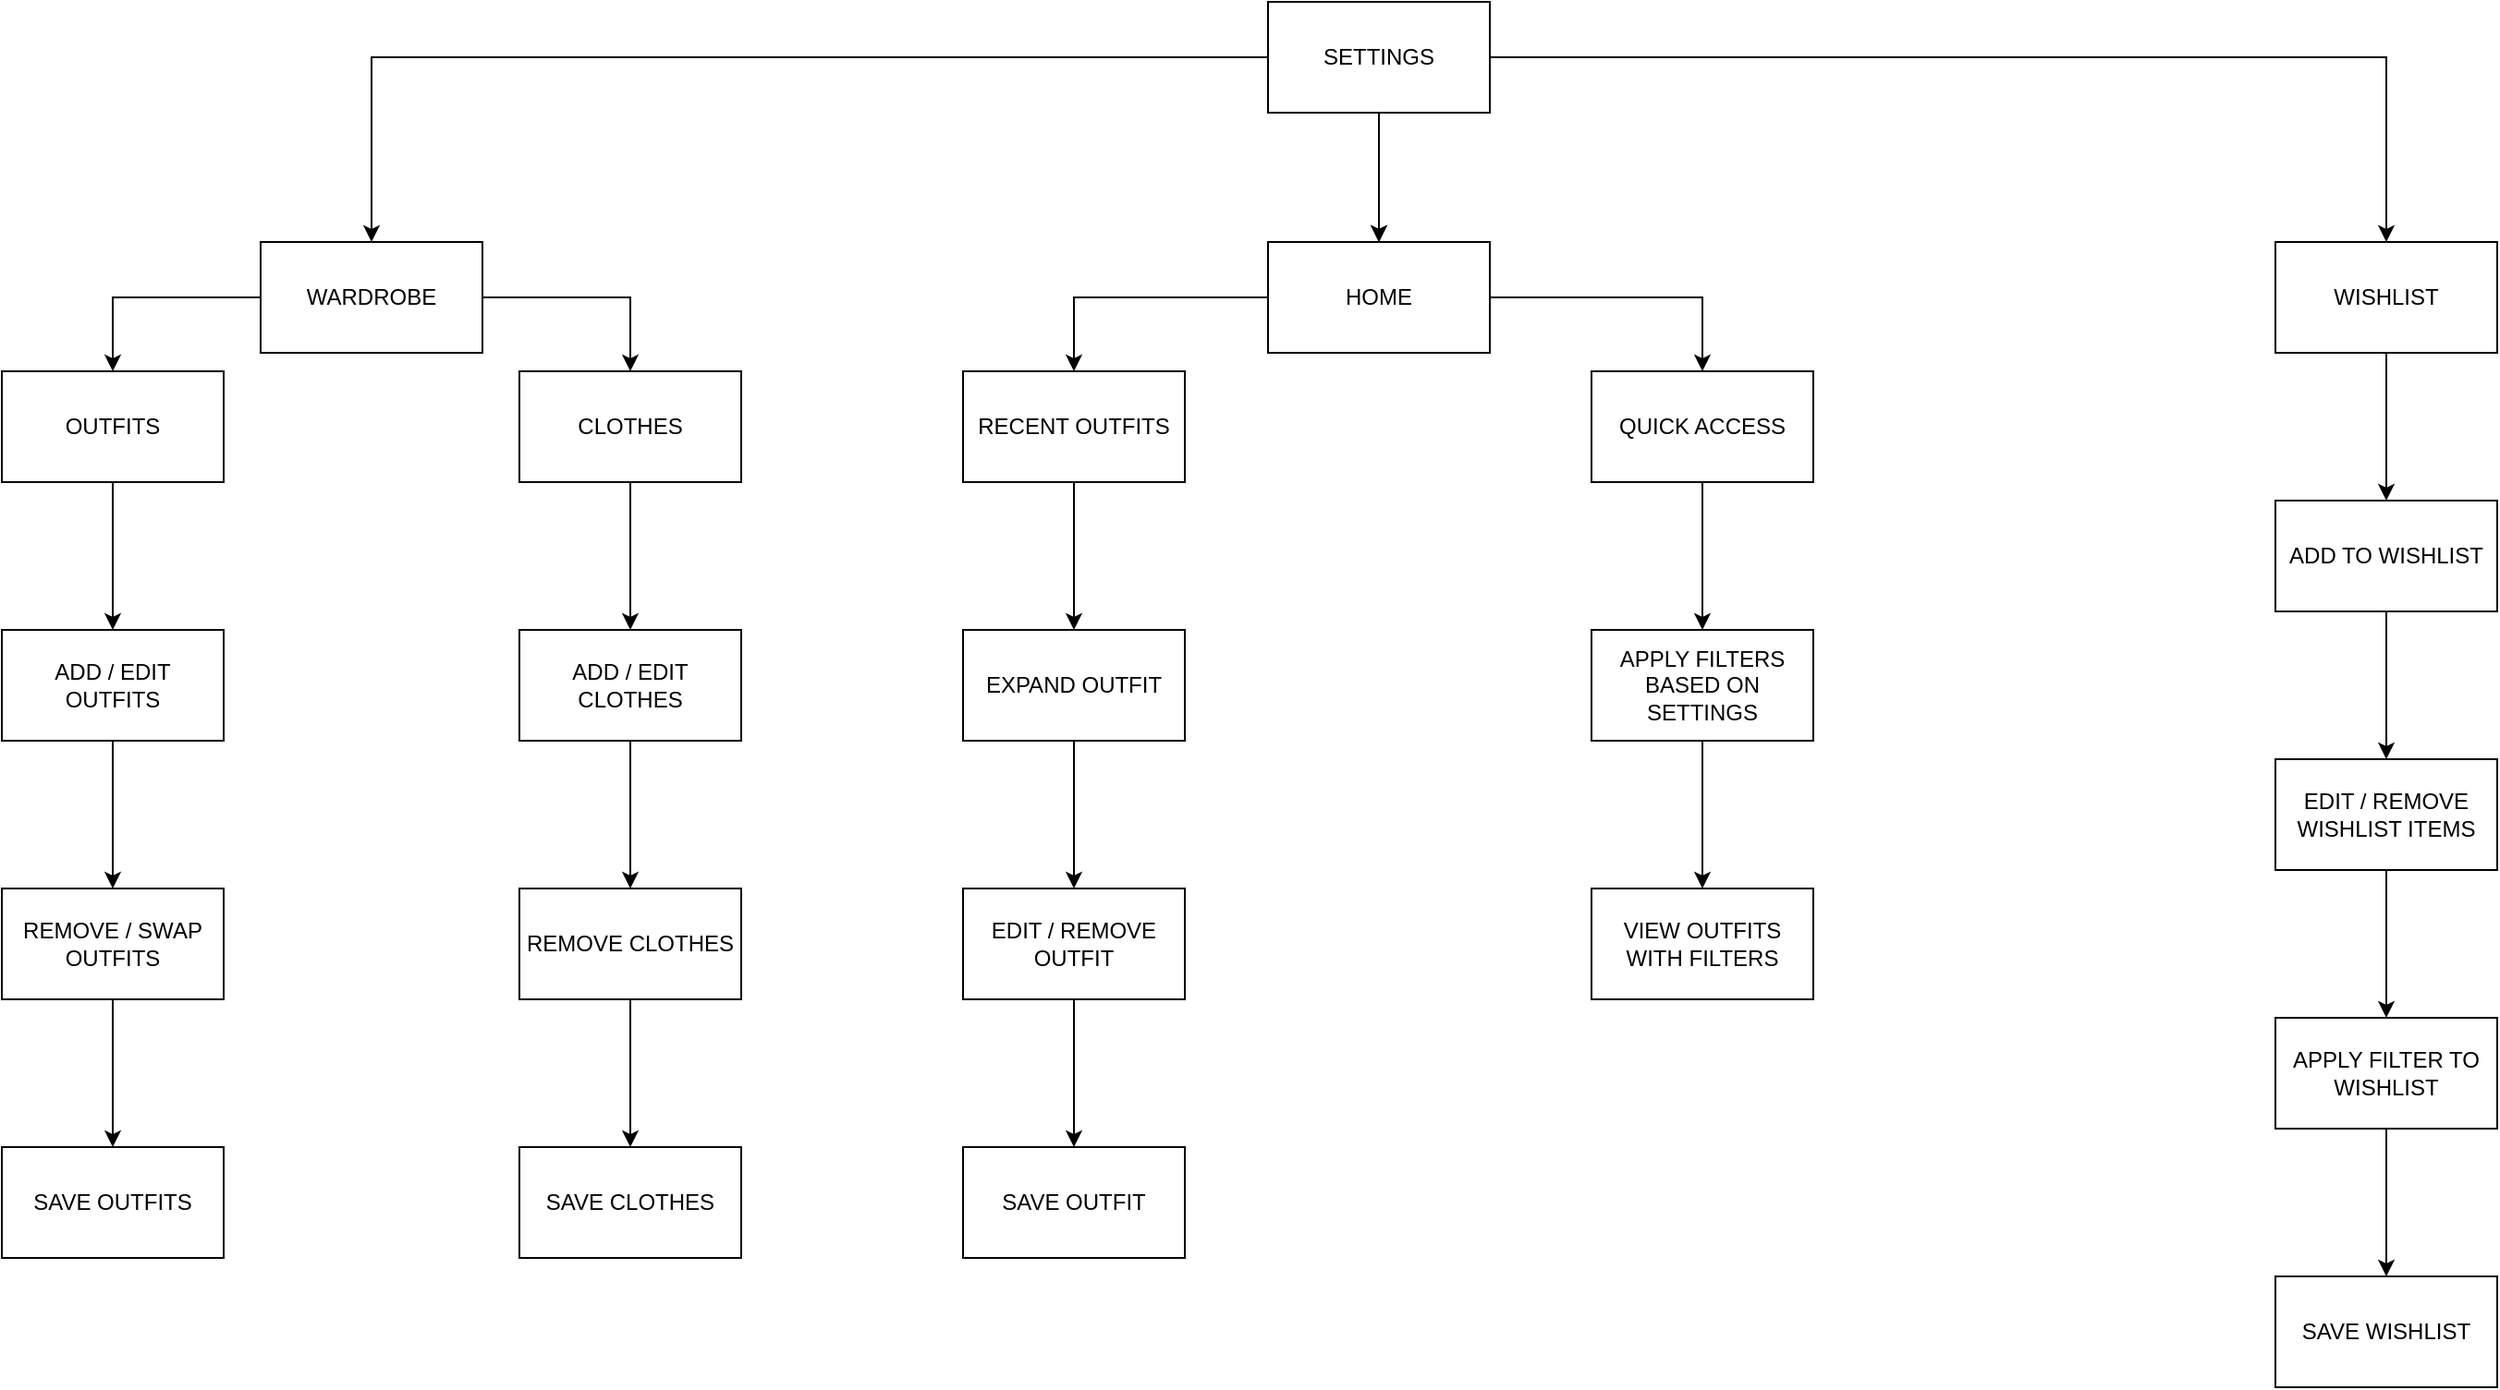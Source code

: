 <mxfile version="26.0.11">
  <diagram name="Page-1" id="1T4SCdM3pVlnQPS6X9Hk">
    <mxGraphModel dx="3241" dy="1364" grid="1" gridSize="10" guides="1" tooltips="1" connect="1" arrows="1" fold="1" page="1" pageScale="1" pageWidth="850" pageHeight="1100" math="0" shadow="0">
      <root>
        <mxCell id="0" />
        <mxCell id="1" parent="0" />
        <mxCell id="6Eb2xGqDpZ7sYiGjZsdF-16" value="" style="edgeStyle=orthogonalEdgeStyle;rounded=0;orthogonalLoop=1;jettySize=auto;html=1;" edge="1" parent="1" source="6Eb2xGqDpZ7sYiGjZsdF-5" target="6Eb2xGqDpZ7sYiGjZsdF-15">
          <mxGeometry relative="1" as="geometry" />
        </mxCell>
        <mxCell id="6Eb2xGqDpZ7sYiGjZsdF-17" value="" style="edgeStyle=orthogonalEdgeStyle;rounded=0;orthogonalLoop=1;jettySize=auto;html=1;" edge="1" parent="1" source="6Eb2xGqDpZ7sYiGjZsdF-5" target="6Eb2xGqDpZ7sYiGjZsdF-15">
          <mxGeometry relative="1" as="geometry" />
        </mxCell>
        <mxCell id="6Eb2xGqDpZ7sYiGjZsdF-21" value="" style="edgeStyle=orthogonalEdgeStyle;rounded=0;orthogonalLoop=1;jettySize=auto;html=1;" edge="1" parent="1" source="6Eb2xGqDpZ7sYiGjZsdF-5" target="6Eb2xGqDpZ7sYiGjZsdF-20">
          <mxGeometry relative="1" as="geometry" />
        </mxCell>
        <mxCell id="6Eb2xGqDpZ7sYiGjZsdF-23" value="" style="edgeStyle=orthogonalEdgeStyle;rounded=0;orthogonalLoop=1;jettySize=auto;html=1;" edge="1" parent="1" source="6Eb2xGqDpZ7sYiGjZsdF-5" target="6Eb2xGqDpZ7sYiGjZsdF-22">
          <mxGeometry relative="1" as="geometry" />
        </mxCell>
        <mxCell id="6Eb2xGqDpZ7sYiGjZsdF-5" value="SETTINGS" style="rounded=0;whiteSpace=wrap;html=1;" vertex="1" parent="1">
          <mxGeometry x="-65" y="380" width="120" height="60" as="geometry" />
        </mxCell>
        <mxCell id="6Eb2xGqDpZ7sYiGjZsdF-31" value="" style="edgeStyle=orthogonalEdgeStyle;rounded=0;orthogonalLoop=1;jettySize=auto;html=1;" edge="1" parent="1" source="6Eb2xGqDpZ7sYiGjZsdF-15" target="6Eb2xGqDpZ7sYiGjZsdF-30">
          <mxGeometry relative="1" as="geometry" />
        </mxCell>
        <mxCell id="6Eb2xGqDpZ7sYiGjZsdF-39" value="" style="edgeStyle=orthogonalEdgeStyle;rounded=0;orthogonalLoop=1;jettySize=auto;html=1;" edge="1" parent="1" source="6Eb2xGqDpZ7sYiGjZsdF-15" target="6Eb2xGqDpZ7sYiGjZsdF-38">
          <mxGeometry relative="1" as="geometry" />
        </mxCell>
        <mxCell id="6Eb2xGqDpZ7sYiGjZsdF-15" value="HOME" style="rounded=0;whiteSpace=wrap;html=1;" vertex="1" parent="1">
          <mxGeometry x="-65" y="510" width="120" height="60" as="geometry" />
        </mxCell>
        <mxCell id="6Eb2xGqDpZ7sYiGjZsdF-27" value="" style="edgeStyle=orthogonalEdgeStyle;rounded=0;orthogonalLoop=1;jettySize=auto;html=1;" edge="1" parent="1" source="6Eb2xGqDpZ7sYiGjZsdF-20" target="6Eb2xGqDpZ7sYiGjZsdF-26">
          <mxGeometry relative="1" as="geometry" />
        </mxCell>
        <mxCell id="6Eb2xGqDpZ7sYiGjZsdF-29" value="" style="edgeStyle=orthogonalEdgeStyle;rounded=0;orthogonalLoop=1;jettySize=auto;html=1;" edge="1" parent="1" source="6Eb2xGqDpZ7sYiGjZsdF-20" target="6Eb2xGqDpZ7sYiGjZsdF-28">
          <mxGeometry relative="1" as="geometry" />
        </mxCell>
        <mxCell id="6Eb2xGqDpZ7sYiGjZsdF-20" value="WARDROBE" style="rounded=0;whiteSpace=wrap;html=1;" vertex="1" parent="1">
          <mxGeometry x="-610" y="510" width="120" height="60" as="geometry" />
        </mxCell>
        <mxCell id="6Eb2xGqDpZ7sYiGjZsdF-59" value="" style="edgeStyle=orthogonalEdgeStyle;rounded=0;orthogonalLoop=1;jettySize=auto;html=1;" edge="1" parent="1" source="6Eb2xGqDpZ7sYiGjZsdF-22" target="6Eb2xGqDpZ7sYiGjZsdF-58">
          <mxGeometry relative="1" as="geometry" />
        </mxCell>
        <mxCell id="6Eb2xGqDpZ7sYiGjZsdF-22" value="WISHLIST" style="rounded=0;whiteSpace=wrap;html=1;" vertex="1" parent="1">
          <mxGeometry x="480" y="510" width="120" height="60" as="geometry" />
        </mxCell>
        <mxCell id="6Eb2xGqDpZ7sYiGjZsdF-33" value="" style="edgeStyle=orthogonalEdgeStyle;rounded=0;orthogonalLoop=1;jettySize=auto;html=1;" edge="1" parent="1" source="6Eb2xGqDpZ7sYiGjZsdF-26" target="6Eb2xGqDpZ7sYiGjZsdF-32">
          <mxGeometry relative="1" as="geometry" />
        </mxCell>
        <mxCell id="6Eb2xGqDpZ7sYiGjZsdF-26" value="OUTFITS" style="rounded=0;whiteSpace=wrap;html=1;" vertex="1" parent="1">
          <mxGeometry x="-750" y="580" width="120" height="60" as="geometry" />
        </mxCell>
        <mxCell id="6Eb2xGqDpZ7sYiGjZsdF-37" value="" style="edgeStyle=orthogonalEdgeStyle;rounded=0;orthogonalLoop=1;jettySize=auto;html=1;" edge="1" parent="1" source="6Eb2xGqDpZ7sYiGjZsdF-28" target="6Eb2xGqDpZ7sYiGjZsdF-36">
          <mxGeometry relative="1" as="geometry" />
        </mxCell>
        <mxCell id="6Eb2xGqDpZ7sYiGjZsdF-28" value="CLOTHES" style="rounded=0;whiteSpace=wrap;html=1;" vertex="1" parent="1">
          <mxGeometry x="-470" y="580" width="120" height="60" as="geometry" />
        </mxCell>
        <mxCell id="6Eb2xGqDpZ7sYiGjZsdF-43" value="" style="edgeStyle=orthogonalEdgeStyle;rounded=0;orthogonalLoop=1;jettySize=auto;html=1;" edge="1" parent="1" source="6Eb2xGqDpZ7sYiGjZsdF-30" target="6Eb2xGqDpZ7sYiGjZsdF-42">
          <mxGeometry relative="1" as="geometry" />
        </mxCell>
        <mxCell id="6Eb2xGqDpZ7sYiGjZsdF-30" value="RECENT OUTFITS" style="rounded=0;whiteSpace=wrap;html=1;" vertex="1" parent="1">
          <mxGeometry x="-230" y="580" width="120" height="60" as="geometry" />
        </mxCell>
        <mxCell id="6Eb2xGqDpZ7sYiGjZsdF-35" value="" style="edgeStyle=orthogonalEdgeStyle;rounded=0;orthogonalLoop=1;jettySize=auto;html=1;" edge="1" parent="1" source="6Eb2xGqDpZ7sYiGjZsdF-32" target="6Eb2xGqDpZ7sYiGjZsdF-34">
          <mxGeometry relative="1" as="geometry" />
        </mxCell>
        <mxCell id="6Eb2xGqDpZ7sYiGjZsdF-32" value="&lt;div&gt;ADD / EDIT&lt;/div&gt;&lt;div&gt;OUTFITS&lt;/div&gt;" style="rounded=0;whiteSpace=wrap;html=1;" vertex="1" parent="1">
          <mxGeometry x="-750" y="720" width="120" height="60" as="geometry" />
        </mxCell>
        <mxCell id="6Eb2xGqDpZ7sYiGjZsdF-57" value="" style="edgeStyle=orthogonalEdgeStyle;rounded=0;orthogonalLoop=1;jettySize=auto;html=1;" edge="1" parent="1" source="6Eb2xGqDpZ7sYiGjZsdF-34" target="6Eb2xGqDpZ7sYiGjZsdF-56">
          <mxGeometry relative="1" as="geometry" />
        </mxCell>
        <mxCell id="6Eb2xGqDpZ7sYiGjZsdF-34" value="&lt;div&gt;REMOVE / SWAP OUTFITS&lt;/div&gt;" style="rounded=0;whiteSpace=wrap;html=1;" vertex="1" parent="1">
          <mxGeometry x="-750" y="860" width="120" height="60" as="geometry" />
        </mxCell>
        <mxCell id="6Eb2xGqDpZ7sYiGjZsdF-41" value="" style="edgeStyle=orthogonalEdgeStyle;rounded=0;orthogonalLoop=1;jettySize=auto;html=1;" edge="1" parent="1" source="6Eb2xGqDpZ7sYiGjZsdF-36" target="6Eb2xGqDpZ7sYiGjZsdF-40">
          <mxGeometry relative="1" as="geometry" />
        </mxCell>
        <mxCell id="6Eb2xGqDpZ7sYiGjZsdF-36" value="ADD / EDIT CLOTHES" style="rounded=0;whiteSpace=wrap;html=1;" vertex="1" parent="1">
          <mxGeometry x="-470" y="720" width="120" height="60" as="geometry" />
        </mxCell>
        <mxCell id="6Eb2xGqDpZ7sYiGjZsdF-49" value="" style="edgeStyle=orthogonalEdgeStyle;rounded=0;orthogonalLoop=1;jettySize=auto;html=1;" edge="1" parent="1" source="6Eb2xGqDpZ7sYiGjZsdF-38" target="6Eb2xGqDpZ7sYiGjZsdF-48">
          <mxGeometry relative="1" as="geometry" />
        </mxCell>
        <mxCell id="6Eb2xGqDpZ7sYiGjZsdF-38" value="QUICK ACCESS" style="rounded=0;whiteSpace=wrap;html=1;" vertex="1" parent="1">
          <mxGeometry x="110" y="580" width="120" height="60" as="geometry" />
        </mxCell>
        <mxCell id="6Eb2xGqDpZ7sYiGjZsdF-51" value="" style="edgeStyle=orthogonalEdgeStyle;rounded=0;orthogonalLoop=1;jettySize=auto;html=1;" edge="1" parent="1" source="6Eb2xGqDpZ7sYiGjZsdF-40" target="6Eb2xGqDpZ7sYiGjZsdF-50">
          <mxGeometry relative="1" as="geometry" />
        </mxCell>
        <mxCell id="6Eb2xGqDpZ7sYiGjZsdF-40" value="REMOVE CLOTHES" style="rounded=0;whiteSpace=wrap;html=1;" vertex="1" parent="1">
          <mxGeometry x="-470" y="860" width="120" height="60" as="geometry" />
        </mxCell>
        <mxCell id="6Eb2xGqDpZ7sYiGjZsdF-45" value="" style="edgeStyle=orthogonalEdgeStyle;rounded=0;orthogonalLoop=1;jettySize=auto;html=1;" edge="1" parent="1" source="6Eb2xGqDpZ7sYiGjZsdF-42" target="6Eb2xGqDpZ7sYiGjZsdF-44">
          <mxGeometry relative="1" as="geometry" />
        </mxCell>
        <mxCell id="6Eb2xGqDpZ7sYiGjZsdF-42" value="EXPAND OUTFIT" style="rounded=0;whiteSpace=wrap;html=1;" vertex="1" parent="1">
          <mxGeometry x="-230" y="720" width="120" height="60" as="geometry" />
        </mxCell>
        <mxCell id="6Eb2xGqDpZ7sYiGjZsdF-47" value="" style="edgeStyle=orthogonalEdgeStyle;rounded=0;orthogonalLoop=1;jettySize=auto;html=1;" edge="1" parent="1" source="6Eb2xGqDpZ7sYiGjZsdF-44" target="6Eb2xGqDpZ7sYiGjZsdF-46">
          <mxGeometry relative="1" as="geometry" />
        </mxCell>
        <mxCell id="6Eb2xGqDpZ7sYiGjZsdF-44" value="EDIT / REMOVE OUTFIT" style="rounded=0;whiteSpace=wrap;html=1;" vertex="1" parent="1">
          <mxGeometry x="-230" y="860" width="120" height="60" as="geometry" />
        </mxCell>
        <mxCell id="6Eb2xGqDpZ7sYiGjZsdF-46" value="SAVE OUTFIT" style="rounded=0;whiteSpace=wrap;html=1;" vertex="1" parent="1">
          <mxGeometry x="-230" y="1000" width="120" height="60" as="geometry" />
        </mxCell>
        <mxCell id="6Eb2xGqDpZ7sYiGjZsdF-55" value="" style="edgeStyle=orthogonalEdgeStyle;rounded=0;orthogonalLoop=1;jettySize=auto;html=1;" edge="1" parent="1" source="6Eb2xGqDpZ7sYiGjZsdF-48" target="6Eb2xGqDpZ7sYiGjZsdF-54">
          <mxGeometry relative="1" as="geometry" />
        </mxCell>
        <mxCell id="6Eb2xGqDpZ7sYiGjZsdF-48" value="&lt;div&gt;APPLY FILTERS BASED ON SETTINGS&lt;/div&gt;" style="rounded=0;whiteSpace=wrap;html=1;" vertex="1" parent="1">
          <mxGeometry x="110" y="720" width="120" height="60" as="geometry" />
        </mxCell>
        <mxCell id="6Eb2xGqDpZ7sYiGjZsdF-50" value="SAVE CLOTHES" style="rounded=0;whiteSpace=wrap;html=1;" vertex="1" parent="1">
          <mxGeometry x="-470" y="1000" width="120" height="60" as="geometry" />
        </mxCell>
        <mxCell id="6Eb2xGqDpZ7sYiGjZsdF-54" value="&lt;div&gt;VIEW OUTFITS WITH FILTERS&lt;/div&gt;" style="rounded=0;whiteSpace=wrap;html=1;" vertex="1" parent="1">
          <mxGeometry x="110" y="860" width="120" height="60" as="geometry" />
        </mxCell>
        <mxCell id="6Eb2xGqDpZ7sYiGjZsdF-56" value="&lt;div&gt;SAVE OUTFITS&lt;/div&gt;" style="rounded=0;whiteSpace=wrap;html=1;" vertex="1" parent="1">
          <mxGeometry x="-750" y="1000" width="120" height="60" as="geometry" />
        </mxCell>
        <mxCell id="6Eb2xGqDpZ7sYiGjZsdF-61" value="" style="edgeStyle=orthogonalEdgeStyle;rounded=0;orthogonalLoop=1;jettySize=auto;html=1;" edge="1" parent="1" source="6Eb2xGqDpZ7sYiGjZsdF-58" target="6Eb2xGqDpZ7sYiGjZsdF-60">
          <mxGeometry relative="1" as="geometry" />
        </mxCell>
        <mxCell id="6Eb2xGqDpZ7sYiGjZsdF-58" value="ADD TO WISHLIST" style="rounded=0;whiteSpace=wrap;html=1;" vertex="1" parent="1">
          <mxGeometry x="480" y="650" width="120" height="60" as="geometry" />
        </mxCell>
        <mxCell id="6Eb2xGqDpZ7sYiGjZsdF-63" value="" style="edgeStyle=orthogonalEdgeStyle;rounded=0;orthogonalLoop=1;jettySize=auto;html=1;" edge="1" parent="1" source="6Eb2xGqDpZ7sYiGjZsdF-60" target="6Eb2xGqDpZ7sYiGjZsdF-62">
          <mxGeometry relative="1" as="geometry" />
        </mxCell>
        <mxCell id="6Eb2xGqDpZ7sYiGjZsdF-60" value="EDIT / REMOVE&lt;div&gt;WISHLIST ITEMS&lt;/div&gt;" style="rounded=0;whiteSpace=wrap;html=1;" vertex="1" parent="1">
          <mxGeometry x="480" y="790" width="120" height="60" as="geometry" />
        </mxCell>
        <mxCell id="6Eb2xGqDpZ7sYiGjZsdF-65" value="" style="edgeStyle=orthogonalEdgeStyle;rounded=0;orthogonalLoop=1;jettySize=auto;html=1;" edge="1" parent="1" source="6Eb2xGqDpZ7sYiGjZsdF-62" target="6Eb2xGqDpZ7sYiGjZsdF-64">
          <mxGeometry relative="1" as="geometry" />
        </mxCell>
        <mxCell id="6Eb2xGqDpZ7sYiGjZsdF-62" value="APPLY FILTER TO WISHLIST" style="rounded=0;whiteSpace=wrap;html=1;" vertex="1" parent="1">
          <mxGeometry x="480" y="930" width="120" height="60" as="geometry" />
        </mxCell>
        <mxCell id="6Eb2xGqDpZ7sYiGjZsdF-64" value="SAVE WISHLIST" style="rounded=0;whiteSpace=wrap;html=1;" vertex="1" parent="1">
          <mxGeometry x="480" y="1070" width="120" height="60" as="geometry" />
        </mxCell>
      </root>
    </mxGraphModel>
  </diagram>
</mxfile>
